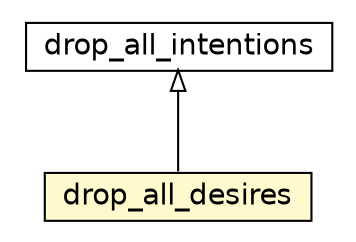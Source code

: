 #!/usr/local/bin/dot
#
# Class diagram 
# Generated by UMLGraph version 5.1 (http://www.umlgraph.org/)
#

digraph G {
	edge [fontname="Helvetica",fontsize=10,labelfontname="Helvetica",labelfontsize=10];
	node [fontname="Helvetica",fontsize=10,shape=plaintext];
	nodesep=0.25;
	ranksep=0.5;
	// jason.stdlib.drop_all_intentions
	c63055 [label=<<table title="jason.stdlib.drop_all_intentions" border="0" cellborder="1" cellspacing="0" cellpadding="2" port="p" href="./drop_all_intentions.html">
		<tr><td><table border="0" cellspacing="0" cellpadding="1">
<tr><td align="center" balign="center"> drop_all_intentions </td></tr>
		</table></td></tr>
		</table>>, fontname="Helvetica", fontcolor="black", fontsize=14.0];
	// jason.stdlib.drop_all_desires
	c63057 [label=<<table title="jason.stdlib.drop_all_desires" border="0" cellborder="1" cellspacing="0" cellpadding="2" port="p" bgcolor="lemonChiffon" href="./drop_all_desires.html">
		<tr><td><table border="0" cellspacing="0" cellpadding="1">
<tr><td align="center" balign="center"> drop_all_desires </td></tr>
		</table></td></tr>
		</table>>, fontname="Helvetica", fontcolor="black", fontsize=14.0];
	//jason.stdlib.drop_all_desires extends jason.stdlib.drop_all_intentions
	c63055:p -> c63057:p [dir=back,arrowtail=empty];
}

